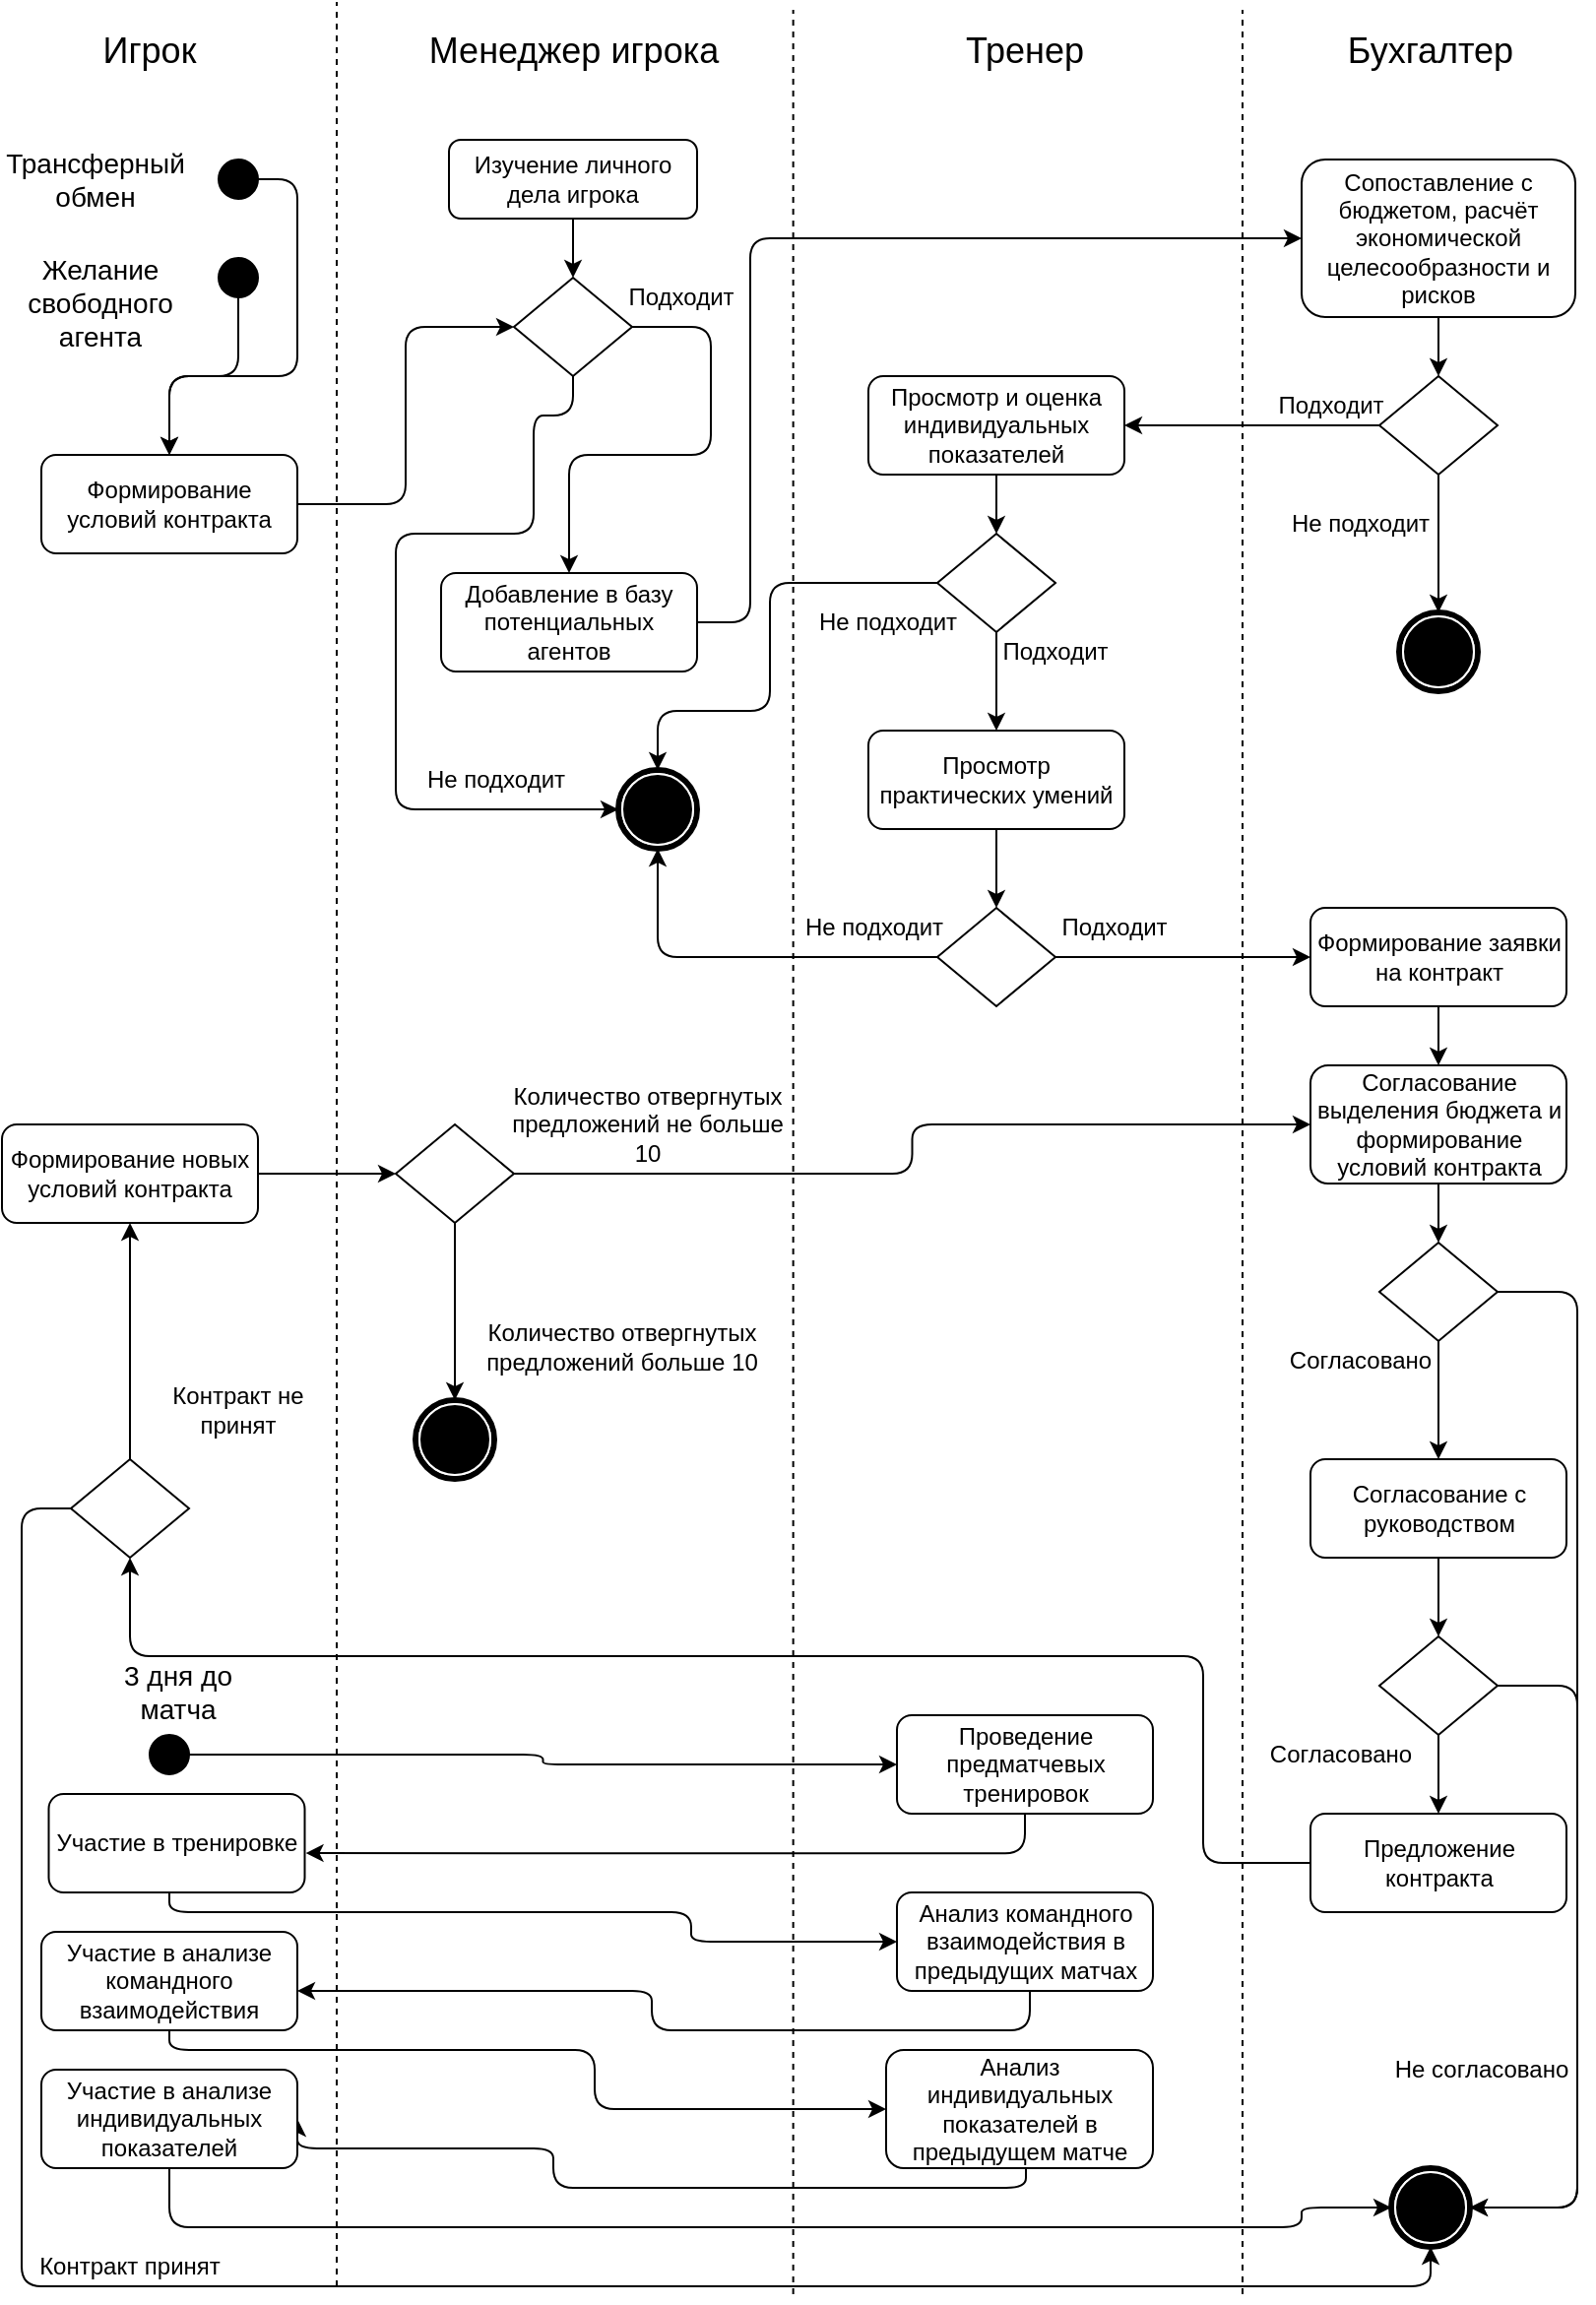 <mxfile version="13.9.9" type="device"><diagram id="L-yLf97rIch1kymS6B7W" name="Страница 1"><mxGraphModel dx="1038" dy="607" grid="1" gridSize="10" guides="1" tooltips="1" connect="1" arrows="1" fold="1" page="1" pageScale="1" pageWidth="827" pageHeight="1169" math="0" shadow="0"><root><mxCell id="0"/><mxCell id="1" parent="0"/><mxCell id="recEndTMsh-hSltr7QYg-1" value="&lt;font style=&quot;font-size: 18px&quot;&gt;Игрок&lt;/font&gt;" style="text;html=1;strokeColor=none;fillColor=none;align=center;verticalAlign=middle;whiteSpace=wrap;rounded=0;" vertex="1" parent="1"><mxGeometry x="30" y="10" width="110" height="30" as="geometry"/></mxCell><mxCell id="recEndTMsh-hSltr7QYg-2" value="&lt;font style=&quot;font-size: 18px&quot;&gt;Менеджер игрока&lt;/font&gt;" style="text;html=1;strokeColor=none;fillColor=none;align=center;verticalAlign=middle;whiteSpace=wrap;rounded=0;" vertex="1" parent="1"><mxGeometry x="220.5" y="10" width="159" height="30" as="geometry"/></mxCell><mxCell id="recEndTMsh-hSltr7QYg-3" value="&lt;font style=&quot;font-size: 18px&quot;&gt;Бухгалтер&lt;/font&gt;" style="text;html=1;strokeColor=none;fillColor=none;align=center;verticalAlign=middle;whiteSpace=wrap;rounded=0;" vertex="1" parent="1"><mxGeometry x="670" y="10" width="131" height="30" as="geometry"/></mxCell><mxCell id="recEndTMsh-hSltr7QYg-4" value="" style="endArrow=none;dashed=1;html=1;" edge="1" parent="1"><mxGeometry width="50" height="50" relative="1" as="geometry"><mxPoint x="180" y="1160" as="sourcePoint"/><mxPoint x="180" as="targetPoint"/></mxGeometry></mxCell><mxCell id="recEndTMsh-hSltr7QYg-5" value="" style="endArrow=none;dashed=1;html=1;" edge="1" parent="1"><mxGeometry width="50" height="50" relative="1" as="geometry"><mxPoint x="411.82" y="1164" as="sourcePoint"/><mxPoint x="411.82" y="4" as="targetPoint"/></mxGeometry></mxCell><mxCell id="recEndTMsh-hSltr7QYg-79" style="edgeStyle=orthogonalEdgeStyle;rounded=1;orthogonalLoop=1;jettySize=auto;html=1;entryX=0.5;entryY=0;entryDx=0;entryDy=0;" edge="1" parent="1" source="recEndTMsh-hSltr7QYg-6" target="recEndTMsh-hSltr7QYg-66"><mxGeometry relative="1" as="geometry"><Array as="points"><mxPoint x="160" y="90"/><mxPoint x="160" y="190"/><mxPoint x="95" y="190"/></Array></mxGeometry></mxCell><mxCell id="recEndTMsh-hSltr7QYg-6" value="" style="shape=mxgraph.bpmn.shape;html=1;verticalLabelPosition=bottom;labelBackgroundColor=#ffffff;verticalAlign=top;align=center;perimeter=ellipsePerimeter;outlineConnect=0;outline=standard;symbol=general;fillColor=#000000;" vertex="1" parent="1"><mxGeometry x="120" y="80" width="20" height="20" as="geometry"/></mxCell><mxCell id="recEndTMsh-hSltr7QYg-7" value="&lt;font style=&quot;font-size: 14px&quot;&gt;Трансферный обмен&lt;/font&gt;" style="text;html=1;strokeColor=none;fillColor=none;align=center;verticalAlign=middle;whiteSpace=wrap;rounded=0;" vertex="1" parent="1"><mxGeometry x="10" y="75" width="95" height="30" as="geometry"/></mxCell><mxCell id="recEndTMsh-hSltr7QYg-78" style="edgeStyle=orthogonalEdgeStyle;rounded=1;orthogonalLoop=1;jettySize=auto;html=1;entryX=0.5;entryY=0;entryDx=0;entryDy=0;" edge="1" parent="1" source="recEndTMsh-hSltr7QYg-10" target="recEndTMsh-hSltr7QYg-66"><mxGeometry relative="1" as="geometry"/></mxCell><mxCell id="recEndTMsh-hSltr7QYg-10" value="" style="shape=mxgraph.bpmn.shape;html=1;verticalLabelPosition=bottom;labelBackgroundColor=#ffffff;verticalAlign=top;align=center;perimeter=ellipsePerimeter;outlineConnect=0;outline=standard;symbol=general;fillColor=#000000;" vertex="1" parent="1"><mxGeometry x="120" y="130" width="20" height="20" as="geometry"/></mxCell><mxCell id="recEndTMsh-hSltr7QYg-11" value="&lt;font style=&quot;font-size: 14px&quot;&gt;Желание свободного агента&lt;/font&gt;" style="text;html=1;strokeColor=none;fillColor=none;align=center;verticalAlign=middle;whiteSpace=wrap;rounded=0;" vertex="1" parent="1"><mxGeometry x="10" y="125" width="100" height="55" as="geometry"/></mxCell><mxCell id="recEndTMsh-hSltr7QYg-24" style="edgeStyle=orthogonalEdgeStyle;rounded=0;orthogonalLoop=1;jettySize=auto;html=1;entryX=0.5;entryY=0;entryDx=0;entryDy=0;" edge="1" parent="1" source="recEndTMsh-hSltr7QYg-13" target="recEndTMsh-hSltr7QYg-23"><mxGeometry relative="1" as="geometry"/></mxCell><mxCell id="recEndTMsh-hSltr7QYg-13" value="Изучение личного дела игрока" style="rounded=1;whiteSpace=wrap;html=1;" vertex="1" parent="1"><mxGeometry x="237" y="70" width="126" height="40" as="geometry"/></mxCell><mxCell id="recEndTMsh-hSltr7QYg-14" value="" style="endArrow=none;dashed=1;html=1;" edge="1" parent="1"><mxGeometry width="50" height="50" relative="1" as="geometry"><mxPoint x="640" y="1164" as="sourcePoint"/><mxPoint x="640" y="4.0" as="targetPoint"/></mxGeometry></mxCell><mxCell id="recEndTMsh-hSltr7QYg-15" value="&lt;font style=&quot;font-size: 18px&quot;&gt;Тренер&lt;/font&gt;" style="text;html=1;strokeColor=none;fillColor=none;align=center;verticalAlign=middle;whiteSpace=wrap;rounded=0;" vertex="1" parent="1"><mxGeometry x="450" y="10" width="159" height="30" as="geometry"/></mxCell><mxCell id="recEndTMsh-hSltr7QYg-20" value="" style="shape=mxgraph.bpmn.shape;html=1;verticalLabelPosition=bottom;labelBackgroundColor=#ffffff;verticalAlign=top;align=center;perimeter=ellipsePerimeter;outlineConnect=0;outline=end;symbol=terminate;" vertex="1" parent="1"><mxGeometry x="715.5" y="1100" width="40" height="40" as="geometry"/></mxCell><mxCell id="recEndTMsh-hSltr7QYg-26" style="edgeStyle=orthogonalEdgeStyle;rounded=1;orthogonalLoop=1;jettySize=auto;html=1;entryX=0.5;entryY=0;entryDx=0;entryDy=0;" edge="1" parent="1" source="recEndTMsh-hSltr7QYg-23" target="recEndTMsh-hSltr7QYg-25"><mxGeometry relative="1" as="geometry"><Array as="points"><mxPoint x="370" y="165"/><mxPoint x="370" y="230"/><mxPoint x="298" y="230"/></Array></mxGeometry></mxCell><mxCell id="recEndTMsh-hSltr7QYg-87" style="edgeStyle=orthogonalEdgeStyle;rounded=1;orthogonalLoop=1;jettySize=auto;html=1;entryX=0;entryY=0.5;entryDx=0;entryDy=0;exitX=0.5;exitY=1;exitDx=0;exitDy=0;" edge="1" parent="1" source="recEndTMsh-hSltr7QYg-23" target="recEndTMsh-hSltr7QYg-86"><mxGeometry relative="1" as="geometry"><Array as="points"><mxPoint x="300" y="210"/><mxPoint x="280" y="210"/><mxPoint x="280" y="270"/><mxPoint x="210" y="270"/><mxPoint x="210" y="410"/></Array></mxGeometry></mxCell><mxCell id="recEndTMsh-hSltr7QYg-23" value="" style="rhombus;whiteSpace=wrap;html=1;fillColor=#FFFFFF;" vertex="1" parent="1"><mxGeometry x="270" y="140" width="60" height="50" as="geometry"/></mxCell><mxCell id="recEndTMsh-hSltr7QYg-40" style="edgeStyle=orthogonalEdgeStyle;rounded=1;orthogonalLoop=1;jettySize=auto;html=1;entryX=0;entryY=0.5;entryDx=0;entryDy=0;exitX=1;exitY=0.5;exitDx=0;exitDy=0;" edge="1" parent="1" source="recEndTMsh-hSltr7QYg-25" target="recEndTMsh-hSltr7QYg-29"><mxGeometry relative="1" as="geometry"><Array as="points"><mxPoint x="390" y="315"/><mxPoint x="390" y="120"/></Array></mxGeometry></mxCell><mxCell id="recEndTMsh-hSltr7QYg-25" value="Добавление в базу потенциальных агентов" style="rounded=1;whiteSpace=wrap;html=1;fillColor=#FFFFFF;" vertex="1" parent="1"><mxGeometry x="233" y="290" width="130" height="50" as="geometry"/></mxCell><mxCell id="recEndTMsh-hSltr7QYg-27" value="Подходит" style="text;html=1;strokeColor=none;fillColor=none;align=center;verticalAlign=middle;whiteSpace=wrap;rounded=0;" vertex="1" parent="1"><mxGeometry x="329.5" y="140" width="50" height="20" as="geometry"/></mxCell><mxCell id="recEndTMsh-hSltr7QYg-31" style="edgeStyle=orthogonalEdgeStyle;rounded=0;orthogonalLoop=1;jettySize=auto;html=1;entryX=0.5;entryY=0;entryDx=0;entryDy=0;" edge="1" parent="1" source="recEndTMsh-hSltr7QYg-29" target="recEndTMsh-hSltr7QYg-30"><mxGeometry relative="1" as="geometry"><mxPoint x="739.5" y="190" as="targetPoint"/></mxGeometry></mxCell><mxCell id="recEndTMsh-hSltr7QYg-29" value="Сопоставление с бюджетом, расчёт экономической целесообразности и рисков" style="rounded=1;whiteSpace=wrap;html=1;fillColor=#FFFFFF;" vertex="1" parent="1"><mxGeometry x="670" y="80" width="139" height="80" as="geometry"/></mxCell><mxCell id="recEndTMsh-hSltr7QYg-34" style="edgeStyle=orthogonalEdgeStyle;rounded=1;orthogonalLoop=1;jettySize=auto;html=1;entryX=1;entryY=0.5;entryDx=0;entryDy=0;" edge="1" parent="1" source="recEndTMsh-hSltr7QYg-30" target="recEndTMsh-hSltr7QYg-33"><mxGeometry relative="1" as="geometry"><Array as="points"><mxPoint x="650" y="215"/><mxPoint x="650" y="215"/></Array></mxGeometry></mxCell><mxCell id="recEndTMsh-hSltr7QYg-96" style="edgeStyle=orthogonalEdgeStyle;rounded=1;orthogonalLoop=1;jettySize=auto;html=1;entryX=0.5;entryY=0;entryDx=0;entryDy=0;" edge="1" parent="1" source="recEndTMsh-hSltr7QYg-30" target="recEndTMsh-hSltr7QYg-95"><mxGeometry relative="1" as="geometry"/></mxCell><mxCell id="recEndTMsh-hSltr7QYg-30" value="" style="rhombus;whiteSpace=wrap;html=1;fillColor=#FFFFFF;" vertex="1" parent="1"><mxGeometry x="709.5" y="190" width="60" height="50" as="geometry"/></mxCell><mxCell id="recEndTMsh-hSltr7QYg-32" value="Подходит" style="text;html=1;strokeColor=none;fillColor=none;align=center;verticalAlign=middle;whiteSpace=wrap;rounded=0;" vertex="1" parent="1"><mxGeometry x="659.5" y="195" width="50" height="20" as="geometry"/></mxCell><mxCell id="recEndTMsh-hSltr7QYg-37" style="edgeStyle=orthogonalEdgeStyle;rounded=0;orthogonalLoop=1;jettySize=auto;html=1;entryX=0.5;entryY=0;entryDx=0;entryDy=0;" edge="1" parent="1" source="recEndTMsh-hSltr7QYg-33" target="recEndTMsh-hSltr7QYg-36"><mxGeometry relative="1" as="geometry"/></mxCell><mxCell id="recEndTMsh-hSltr7QYg-33" value="Просмотр и оценка индивидуальных показателей" style="rounded=1;whiteSpace=wrap;html=1;fillColor=#FFFFFF;" vertex="1" parent="1"><mxGeometry x="450" y="190" width="130" height="50" as="geometry"/></mxCell><mxCell id="recEndTMsh-hSltr7QYg-39" style="edgeStyle=orthogonalEdgeStyle;rounded=0;orthogonalLoop=1;jettySize=auto;html=1;entryX=0.5;entryY=0;entryDx=0;entryDy=0;" edge="1" parent="1" source="recEndTMsh-hSltr7QYg-36" target="recEndTMsh-hSltr7QYg-38"><mxGeometry relative="1" as="geometry"/></mxCell><mxCell id="recEndTMsh-hSltr7QYg-90" style="edgeStyle=orthogonalEdgeStyle;rounded=1;orthogonalLoop=1;jettySize=auto;html=1;entryX=0.5;entryY=0;entryDx=0;entryDy=0;exitX=0;exitY=0.5;exitDx=0;exitDy=0;" edge="1" parent="1" source="recEndTMsh-hSltr7QYg-36" target="recEndTMsh-hSltr7QYg-86"><mxGeometry relative="1" as="geometry"><Array as="points"><mxPoint x="400" y="295"/><mxPoint x="400" y="360"/><mxPoint x="343" y="360"/></Array></mxGeometry></mxCell><mxCell id="recEndTMsh-hSltr7QYg-36" value="" style="rhombus;whiteSpace=wrap;html=1;fillColor=#FFFFFF;" vertex="1" parent="1"><mxGeometry x="485" y="270" width="60" height="50" as="geometry"/></mxCell><mxCell id="recEndTMsh-hSltr7QYg-44" style="edgeStyle=orthogonalEdgeStyle;rounded=1;orthogonalLoop=1;jettySize=auto;html=1;entryX=0.5;entryY=0;entryDx=0;entryDy=0;" edge="1" parent="1" source="recEndTMsh-hSltr7QYg-38" target="recEndTMsh-hSltr7QYg-43"><mxGeometry relative="1" as="geometry"/></mxCell><mxCell id="recEndTMsh-hSltr7QYg-38" value="Просмотр практических умений" style="rounded=1;whiteSpace=wrap;html=1;fillColor=#FFFFFF;" vertex="1" parent="1"><mxGeometry x="450" y="370" width="130" height="50" as="geometry"/></mxCell><mxCell id="recEndTMsh-hSltr7QYg-42" value="Подходит" style="text;html=1;strokeColor=none;fillColor=none;align=center;verticalAlign=middle;whiteSpace=wrap;rounded=0;" vertex="1" parent="1"><mxGeometry x="520" y="320" width="50" height="20" as="geometry"/></mxCell><mxCell id="recEndTMsh-hSltr7QYg-48" style="edgeStyle=orthogonalEdgeStyle;rounded=1;orthogonalLoop=1;jettySize=auto;html=1;entryX=0;entryY=0.5;entryDx=0;entryDy=0;" edge="1" parent="1" source="recEndTMsh-hSltr7QYg-43" target="recEndTMsh-hSltr7QYg-45"><mxGeometry relative="1" as="geometry"/></mxCell><mxCell id="recEndTMsh-hSltr7QYg-92" style="edgeStyle=orthogonalEdgeStyle;rounded=1;orthogonalLoop=1;jettySize=auto;html=1;entryX=0.5;entryY=1;entryDx=0;entryDy=0;" edge="1" parent="1" source="recEndTMsh-hSltr7QYg-43" target="recEndTMsh-hSltr7QYg-86"><mxGeometry relative="1" as="geometry"/></mxCell><mxCell id="recEndTMsh-hSltr7QYg-43" value="" style="rhombus;whiteSpace=wrap;html=1;fillColor=#FFFFFF;" vertex="1" parent="1"><mxGeometry x="485" y="460" width="60" height="50" as="geometry"/></mxCell><mxCell id="recEndTMsh-hSltr7QYg-49" style="edgeStyle=orthogonalEdgeStyle;rounded=1;orthogonalLoop=1;jettySize=auto;html=1;entryX=0.5;entryY=0;entryDx=0;entryDy=0;" edge="1" parent="1" source="recEndTMsh-hSltr7QYg-45" target="recEndTMsh-hSltr7QYg-46"><mxGeometry relative="1" as="geometry"/></mxCell><mxCell id="recEndTMsh-hSltr7QYg-45" value="Формирование заявки на контракт" style="rounded=1;whiteSpace=wrap;html=1;fillColor=#FFFFFF;" vertex="1" parent="1"><mxGeometry x="674.5" y="460" width="130" height="50" as="geometry"/></mxCell><mxCell id="recEndTMsh-hSltr7QYg-50" style="edgeStyle=orthogonalEdgeStyle;rounded=1;orthogonalLoop=1;jettySize=auto;html=1;entryX=0.5;entryY=0;entryDx=0;entryDy=0;" edge="1" parent="1" source="recEndTMsh-hSltr7QYg-46" target="recEndTMsh-hSltr7QYg-47"><mxGeometry relative="1" as="geometry"/></mxCell><mxCell id="recEndTMsh-hSltr7QYg-46" value="Согласование выделения бюджета и формирование условий контракта" style="rounded=1;whiteSpace=wrap;html=1;fillColor=#FFFFFF;" vertex="1" parent="1"><mxGeometry x="674.5" y="540" width="130" height="60" as="geometry"/></mxCell><mxCell id="recEndTMsh-hSltr7QYg-54" style="edgeStyle=orthogonalEdgeStyle;rounded=1;orthogonalLoop=1;jettySize=auto;html=1;entryX=0.5;entryY=0;entryDx=0;entryDy=0;" edge="1" parent="1" source="recEndTMsh-hSltr7QYg-47" target="recEndTMsh-hSltr7QYg-53"><mxGeometry relative="1" as="geometry"/></mxCell><mxCell id="recEndTMsh-hSltr7QYg-100" style="edgeStyle=orthogonalEdgeStyle;rounded=1;orthogonalLoop=1;jettySize=auto;html=1;entryX=1;entryY=0.5;entryDx=0;entryDy=0;" edge="1" parent="1" source="recEndTMsh-hSltr7QYg-47" target="recEndTMsh-hSltr7QYg-20"><mxGeometry relative="1" as="geometry"><Array as="points"><mxPoint x="810" y="655"/><mxPoint x="810" y="1120"/></Array></mxGeometry></mxCell><mxCell id="recEndTMsh-hSltr7QYg-47" value="" style="rhombus;whiteSpace=wrap;html=1;fillColor=#FFFFFF;" vertex="1" parent="1"><mxGeometry x="709.5" y="630" width="60" height="50" as="geometry"/></mxCell><mxCell id="recEndTMsh-hSltr7QYg-51" value="Подходит" style="text;html=1;strokeColor=none;fillColor=none;align=center;verticalAlign=middle;whiteSpace=wrap;rounded=0;" vertex="1" parent="1"><mxGeometry x="550" y="460" width="50" height="20" as="geometry"/></mxCell><mxCell id="recEndTMsh-hSltr7QYg-52" value="Согласовано" style="text;html=1;strokeColor=none;fillColor=none;align=center;verticalAlign=middle;whiteSpace=wrap;rounded=0;" vertex="1" parent="1"><mxGeometry x="659.5" y="680" width="80" height="20" as="geometry"/></mxCell><mxCell id="recEndTMsh-hSltr7QYg-56" style="edgeStyle=orthogonalEdgeStyle;rounded=1;orthogonalLoop=1;jettySize=auto;html=1;entryX=0.5;entryY=0;entryDx=0;entryDy=0;" edge="1" parent="1" source="recEndTMsh-hSltr7QYg-53" target="recEndTMsh-hSltr7QYg-55"><mxGeometry relative="1" as="geometry"/></mxCell><mxCell id="recEndTMsh-hSltr7QYg-53" value="Согласование с руководством" style="rounded=1;whiteSpace=wrap;html=1;fillColor=#FFFFFF;" vertex="1" parent="1"><mxGeometry x="674.5" y="740" width="130" height="50" as="geometry"/></mxCell><mxCell id="recEndTMsh-hSltr7QYg-59" style="edgeStyle=orthogonalEdgeStyle;rounded=1;orthogonalLoop=1;jettySize=auto;html=1;entryX=0.5;entryY=0;entryDx=0;entryDy=0;" edge="1" parent="1" source="recEndTMsh-hSltr7QYg-55" target="recEndTMsh-hSltr7QYg-58"><mxGeometry relative="1" as="geometry"/></mxCell><mxCell id="recEndTMsh-hSltr7QYg-98" style="edgeStyle=orthogonalEdgeStyle;rounded=1;orthogonalLoop=1;jettySize=auto;html=1;entryX=1;entryY=0.5;entryDx=0;entryDy=0;" edge="1" parent="1" source="recEndTMsh-hSltr7QYg-55" target="recEndTMsh-hSltr7QYg-20"><mxGeometry relative="1" as="geometry"><Array as="points"><mxPoint x="810" y="855"/><mxPoint x="810" y="1120"/></Array></mxGeometry></mxCell><mxCell id="recEndTMsh-hSltr7QYg-55" value="" style="rhombus;whiteSpace=wrap;html=1;fillColor=#FFFFFF;" vertex="1" parent="1"><mxGeometry x="709.5" y="830" width="60" height="50" as="geometry"/></mxCell><mxCell id="recEndTMsh-hSltr7QYg-57" value="Согласовано" style="text;html=1;strokeColor=none;fillColor=none;align=center;verticalAlign=middle;whiteSpace=wrap;rounded=0;" vertex="1" parent="1"><mxGeometry x="650" y="880" width="80" height="20" as="geometry"/></mxCell><mxCell id="recEndTMsh-hSltr7QYg-62" style="edgeStyle=orthogonalEdgeStyle;rounded=1;orthogonalLoop=1;jettySize=auto;html=1;entryX=0.5;entryY=1;entryDx=0;entryDy=0;" edge="1" parent="1" source="recEndTMsh-hSltr7QYg-58" target="recEndTMsh-hSltr7QYg-61"><mxGeometry relative="1" as="geometry"><Array as="points"><mxPoint x="620" y="945"/><mxPoint x="620" y="840"/><mxPoint x="75" y="840"/></Array></mxGeometry></mxCell><mxCell id="recEndTMsh-hSltr7QYg-58" value="Предложение контракта" style="rounded=1;whiteSpace=wrap;html=1;fillColor=#FFFFFF;" vertex="1" parent="1"><mxGeometry x="674.5" y="920" width="130" height="50" as="geometry"/></mxCell><mxCell id="recEndTMsh-hSltr7QYg-63" style="edgeStyle=orthogonalEdgeStyle;rounded=1;orthogonalLoop=1;jettySize=auto;html=1;entryX=0.5;entryY=1;entryDx=0;entryDy=0;" edge="1" parent="1" source="recEndTMsh-hSltr7QYg-61" target="recEndTMsh-hSltr7QYg-20"><mxGeometry relative="1" as="geometry"><Array as="points"><mxPoint x="20" y="765"/><mxPoint x="20" y="1160"/><mxPoint x="736" y="1160"/></Array></mxGeometry></mxCell><mxCell id="recEndTMsh-hSltr7QYg-81" style="edgeStyle=orthogonalEdgeStyle;rounded=1;orthogonalLoop=1;jettySize=auto;html=1;entryX=0.5;entryY=1;entryDx=0;entryDy=0;" edge="1" parent="1" source="recEndTMsh-hSltr7QYg-61" target="recEndTMsh-hSltr7QYg-80"><mxGeometry relative="1" as="geometry"/></mxCell><mxCell id="recEndTMsh-hSltr7QYg-61" value="" style="rhombus;whiteSpace=wrap;html=1;fillColor=#FFFFFF;" vertex="1" parent="1"><mxGeometry x="45" y="740" width="60" height="50" as="geometry"/></mxCell><mxCell id="recEndTMsh-hSltr7QYg-64" value="Контракт принят" style="text;html=1;strokeColor=none;fillColor=none;align=center;verticalAlign=middle;whiteSpace=wrap;rounded=0;" vertex="1" parent="1"><mxGeometry x="20" y="1140" width="110" height="20" as="geometry"/></mxCell><mxCell id="recEndTMsh-hSltr7QYg-77" style="edgeStyle=orthogonalEdgeStyle;rounded=1;orthogonalLoop=1;jettySize=auto;html=1;entryX=0;entryY=0.5;entryDx=0;entryDy=0;" edge="1" parent="1" source="recEndTMsh-hSltr7QYg-66" target="recEndTMsh-hSltr7QYg-23"><mxGeometry relative="1" as="geometry"/></mxCell><mxCell id="recEndTMsh-hSltr7QYg-66" value="Формирование условий контракта" style="rounded=1;whiteSpace=wrap;html=1;fillColor=#FFFFFF;" vertex="1" parent="1"><mxGeometry x="30" y="230" width="130" height="50" as="geometry"/></mxCell><mxCell id="recEndTMsh-hSltr7QYg-71" value="Контракт не принят" style="text;html=1;strokeColor=none;fillColor=none;align=center;verticalAlign=middle;whiteSpace=wrap;rounded=0;" vertex="1" parent="1"><mxGeometry x="75" y="705" width="110" height="20" as="geometry"/></mxCell><mxCell id="recEndTMsh-hSltr7QYg-84" style="edgeStyle=orthogonalEdgeStyle;rounded=1;orthogonalLoop=1;jettySize=auto;html=1;entryX=0;entryY=0.5;entryDx=0;entryDy=0;" edge="1" parent="1" source="recEndTMsh-hSltr7QYg-75" target="recEndTMsh-hSltr7QYg-46"><mxGeometry relative="1" as="geometry"/></mxCell><mxCell id="recEndTMsh-hSltr7QYg-105" style="edgeStyle=orthogonalEdgeStyle;rounded=1;orthogonalLoop=1;jettySize=auto;html=1;entryX=0.5;entryY=0;entryDx=0;entryDy=0;" edge="1" parent="1" source="recEndTMsh-hSltr7QYg-75" target="recEndTMsh-hSltr7QYg-104"><mxGeometry relative="1" as="geometry"/></mxCell><mxCell id="recEndTMsh-hSltr7QYg-75" value="" style="rhombus;whiteSpace=wrap;html=1;fillColor=#FFFFFF;" vertex="1" parent="1"><mxGeometry x="210" y="570" width="60" height="50" as="geometry"/></mxCell><mxCell id="recEndTMsh-hSltr7QYg-83" style="edgeStyle=orthogonalEdgeStyle;rounded=1;orthogonalLoop=1;jettySize=auto;html=1;entryX=0;entryY=0.5;entryDx=0;entryDy=0;" edge="1" parent="1" source="recEndTMsh-hSltr7QYg-80" target="recEndTMsh-hSltr7QYg-75"><mxGeometry relative="1" as="geometry"/></mxCell><mxCell id="recEndTMsh-hSltr7QYg-80" value="Формирование новых условий контракта" style="rounded=1;whiteSpace=wrap;html=1;fillColor=#FFFFFF;" vertex="1" parent="1"><mxGeometry x="10" y="570" width="130" height="50" as="geometry"/></mxCell><mxCell id="recEndTMsh-hSltr7QYg-85" value="Количество отвергнутых предложений не больше 10" style="text;html=1;strokeColor=none;fillColor=none;align=center;verticalAlign=middle;whiteSpace=wrap;rounded=0;" vertex="1" parent="1"><mxGeometry x="263" y="552.5" width="150" height="35" as="geometry"/></mxCell><mxCell id="recEndTMsh-hSltr7QYg-86" value="" style="shape=mxgraph.bpmn.shape;html=1;verticalLabelPosition=bottom;labelBackgroundColor=#ffffff;verticalAlign=top;align=center;perimeter=ellipsePerimeter;outlineConnect=0;outline=end;symbol=terminate;" vertex="1" parent="1"><mxGeometry x="323" y="390" width="40" height="40" as="geometry"/></mxCell><mxCell id="recEndTMsh-hSltr7QYg-88" value="Не подходит" style="text;html=1;strokeColor=none;fillColor=none;align=center;verticalAlign=middle;whiteSpace=wrap;rounded=0;" vertex="1" parent="1"><mxGeometry x="220.5" y="385" width="80" height="20" as="geometry"/></mxCell><mxCell id="recEndTMsh-hSltr7QYg-91" value="Не подходит" style="text;html=1;strokeColor=none;fillColor=none;align=center;verticalAlign=middle;whiteSpace=wrap;rounded=0;" vertex="1" parent="1"><mxGeometry x="420" y="305" width="80" height="20" as="geometry"/></mxCell><mxCell id="recEndTMsh-hSltr7QYg-93" value="Не подходит" style="text;html=1;strokeColor=none;fillColor=none;align=center;verticalAlign=middle;whiteSpace=wrap;rounded=0;" vertex="1" parent="1"><mxGeometry x="413" y="460" width="80" height="20" as="geometry"/></mxCell><mxCell id="recEndTMsh-hSltr7QYg-95" value="" style="shape=mxgraph.bpmn.shape;html=1;verticalLabelPosition=bottom;labelBackgroundColor=#ffffff;verticalAlign=top;align=center;perimeter=ellipsePerimeter;outlineConnect=0;outline=end;symbol=terminate;" vertex="1" parent="1"><mxGeometry x="719.5" y="310" width="40" height="40" as="geometry"/></mxCell><mxCell id="recEndTMsh-hSltr7QYg-97" value="Не подходит" style="text;html=1;strokeColor=none;fillColor=none;align=center;verticalAlign=middle;whiteSpace=wrap;rounded=0;" vertex="1" parent="1"><mxGeometry x="659.5" y="250" width="80" height="30" as="geometry"/></mxCell><mxCell id="recEndTMsh-hSltr7QYg-102" value="Не согласовано" style="text;html=1;strokeColor=none;fillColor=none;align=center;verticalAlign=middle;whiteSpace=wrap;rounded=0;" vertex="1" parent="1"><mxGeometry x="714.25" y="1040" width="94.75" height="20" as="geometry"/></mxCell><mxCell id="recEndTMsh-hSltr7QYg-104" value="" style="shape=mxgraph.bpmn.shape;html=1;verticalLabelPosition=bottom;labelBackgroundColor=#ffffff;verticalAlign=top;align=center;perimeter=ellipsePerimeter;outlineConnect=0;outline=end;symbol=terminate;" vertex="1" parent="1"><mxGeometry x="220" y="710" width="40" height="40" as="geometry"/></mxCell><mxCell id="recEndTMsh-hSltr7QYg-106" value="Количество отвергнутых предложений больше 10" style="text;html=1;strokeColor=none;fillColor=none;align=center;verticalAlign=middle;whiteSpace=wrap;rounded=0;" vertex="1" parent="1"><mxGeometry x="250" y="665" width="150" height="35" as="geometry"/></mxCell><mxCell id="recEndTMsh-hSltr7QYg-118" style="edgeStyle=orthogonalEdgeStyle;rounded=1;orthogonalLoop=1;jettySize=auto;html=1;entryX=0;entryY=0.5;entryDx=0;entryDy=0;" edge="1" parent="1" source="recEndTMsh-hSltr7QYg-107" target="recEndTMsh-hSltr7QYg-110"><mxGeometry relative="1" as="geometry"/></mxCell><mxCell id="recEndTMsh-hSltr7QYg-107" value="" style="shape=mxgraph.bpmn.shape;html=1;verticalLabelPosition=bottom;labelBackgroundColor=#ffffff;verticalAlign=top;align=center;perimeter=ellipsePerimeter;outlineConnect=0;outline=standard;symbol=general;fillColor=#000000;" vertex="1" parent="1"><mxGeometry x="85" y="880" width="20" height="20" as="geometry"/></mxCell><mxCell id="recEndTMsh-hSltr7QYg-108" value="&lt;font style=&quot;font-size: 14px&quot;&gt;3 дня до матча&lt;/font&gt;" style="text;html=1;strokeColor=none;fillColor=none;align=center;verticalAlign=middle;whiteSpace=wrap;rounded=0;" vertex="1" parent="1"><mxGeometry x="67.5" y="850" width="62.5" height="15" as="geometry"/></mxCell><mxCell id="recEndTMsh-hSltr7QYg-119" style="edgeStyle=orthogonalEdgeStyle;rounded=1;orthogonalLoop=1;jettySize=auto;html=1;entryX=1.004;entryY=0.601;entryDx=0;entryDy=0;entryPerimeter=0;" edge="1" parent="1" source="recEndTMsh-hSltr7QYg-110" target="recEndTMsh-hSltr7QYg-115"><mxGeometry relative="1" as="geometry"><Array as="points"><mxPoint x="530" y="940"/></Array></mxGeometry></mxCell><mxCell id="recEndTMsh-hSltr7QYg-110" value="Проведение предматчевых тренировок" style="rounded=1;whiteSpace=wrap;html=1;fillColor=#FFFFFF;" vertex="1" parent="1"><mxGeometry x="464.5" y="870" width="130" height="50" as="geometry"/></mxCell><mxCell id="recEndTMsh-hSltr7QYg-121" style="edgeStyle=orthogonalEdgeStyle;rounded=1;orthogonalLoop=1;jettySize=auto;html=1;entryX=1;entryY=0.6;entryDx=0;entryDy=0;entryPerimeter=0;" edge="1" parent="1" source="recEndTMsh-hSltr7QYg-111" target="recEndTMsh-hSltr7QYg-116"><mxGeometry relative="1" as="geometry"><Array as="points"><mxPoint x="532" y="1030"/><mxPoint x="340" y="1030"/><mxPoint x="340" y="1010"/></Array></mxGeometry></mxCell><mxCell id="recEndTMsh-hSltr7QYg-111" value="Анализ командного взаимодействия в предыдущих матчах" style="rounded=1;whiteSpace=wrap;html=1;fillColor=#FFFFFF;" vertex="1" parent="1"><mxGeometry x="464.5" y="960" width="130" height="50" as="geometry"/></mxCell><mxCell id="recEndTMsh-hSltr7QYg-123" style="edgeStyle=orthogonalEdgeStyle;rounded=1;orthogonalLoop=1;jettySize=auto;html=1;entryX=1;entryY=0.5;entryDx=0;entryDy=0;" edge="1" parent="1" source="recEndTMsh-hSltr7QYg-112" target="recEndTMsh-hSltr7QYg-117"><mxGeometry relative="1" as="geometry"><Array as="points"><mxPoint x="530" y="1110"/><mxPoint x="290" y="1110"/><mxPoint x="290" y="1090"/><mxPoint x="160" y="1090"/></Array></mxGeometry></mxCell><mxCell id="recEndTMsh-hSltr7QYg-112" value="Анализ индивидуальных показателей в предыдущем матче" style="rounded=1;whiteSpace=wrap;html=1;fillColor=#FFFFFF;" vertex="1" parent="1"><mxGeometry x="459" y="1040" width="135.5" height="60" as="geometry"/></mxCell><mxCell id="recEndTMsh-hSltr7QYg-120" style="edgeStyle=orthogonalEdgeStyle;rounded=1;orthogonalLoop=1;jettySize=auto;html=1;entryX=0;entryY=0.5;entryDx=0;entryDy=0;" edge="1" parent="1" source="recEndTMsh-hSltr7QYg-115" target="recEndTMsh-hSltr7QYg-111"><mxGeometry relative="1" as="geometry"><Array as="points"><mxPoint x="95" y="970"/><mxPoint x="360" y="970"/><mxPoint x="360" y="985"/></Array></mxGeometry></mxCell><mxCell id="recEndTMsh-hSltr7QYg-115" value="Участие в тренировке" style="rounded=1;whiteSpace=wrap;html=1;fillColor=#FFFFFF;" vertex="1" parent="1"><mxGeometry x="33.75" y="910" width="130" height="50" as="geometry"/></mxCell><mxCell id="recEndTMsh-hSltr7QYg-122" style="edgeStyle=orthogonalEdgeStyle;rounded=1;orthogonalLoop=1;jettySize=auto;html=1;entryX=0;entryY=0.5;entryDx=0;entryDy=0;" edge="1" parent="1" source="recEndTMsh-hSltr7QYg-116" target="recEndTMsh-hSltr7QYg-112"><mxGeometry relative="1" as="geometry"><Array as="points"><mxPoint x="95" y="1040"/><mxPoint x="311" y="1040"/><mxPoint x="311" y="1070"/></Array></mxGeometry></mxCell><mxCell id="recEndTMsh-hSltr7QYg-116" value="Участие в анализе командного взаимодействия" style="rounded=1;whiteSpace=wrap;html=1;fillColor=#FFFFFF;" vertex="1" parent="1"><mxGeometry x="30" y="980" width="130" height="50" as="geometry"/></mxCell><mxCell id="recEndTMsh-hSltr7QYg-124" style="edgeStyle=orthogonalEdgeStyle;rounded=1;orthogonalLoop=1;jettySize=auto;html=1;entryX=0;entryY=0.5;entryDx=0;entryDy=0;" edge="1" parent="1" source="recEndTMsh-hSltr7QYg-117" target="recEndTMsh-hSltr7QYg-20"><mxGeometry relative="1" as="geometry"><Array as="points"><mxPoint x="95" y="1130"/><mxPoint x="670" y="1130"/><mxPoint x="670" y="1120"/></Array></mxGeometry></mxCell><mxCell id="recEndTMsh-hSltr7QYg-117" value="Участие в анализе индивидуальных показателей" style="rounded=1;whiteSpace=wrap;html=1;fillColor=#FFFFFF;" vertex="1" parent="1"><mxGeometry x="30" y="1050" width="130" height="50" as="geometry"/></mxCell></root></mxGraphModel></diagram></mxfile>